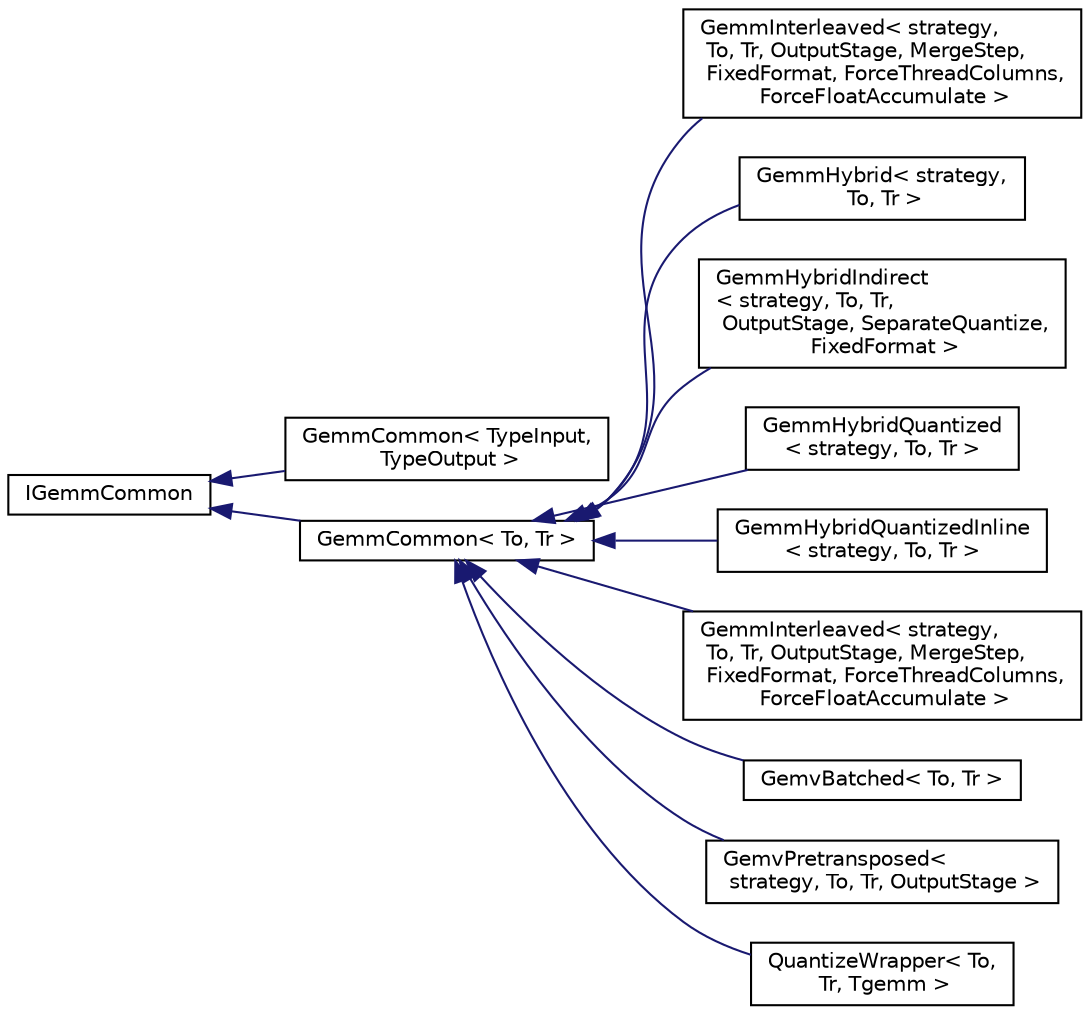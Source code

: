 digraph "Graphical Class Hierarchy"
{
 // LATEX_PDF_SIZE
  edge [fontname="Helvetica",fontsize="10",labelfontname="Helvetica",labelfontsize="10"];
  node [fontname="Helvetica",fontsize="10",shape=record];
  rankdir="LR";
  Node0 [label="IGemmCommon",height=0.2,width=0.4,color="black", fillcolor="white", style="filled",URL="$classarm__gemm_1_1_i_gemm_common.xhtml",tooltip=" "];
  Node0 -> Node1 [dir="back",color="midnightblue",fontsize="10",style="solid",fontname="Helvetica"];
  Node1 [label="GemmCommon\< TypeInput,\l TypeOutput \>",height=0.2,width=0.4,color="black", fillcolor="white", style="filled",URL="$classarm__gemm_1_1_gemm_common.xhtml",tooltip=" "];
  Node0 -> Node2 [dir="back",color="midnightblue",fontsize="10",style="solid",fontname="Helvetica"];
  Node2 [label="GemmCommon\< To, Tr \>",height=0.2,width=0.4,color="black", fillcolor="white", style="filled",URL="$classarm__gemm_1_1_gemm_common.xhtml",tooltip=" "];
  Node2 -> Node3 [dir="back",color="midnightblue",fontsize="10",style="solid",fontname="Helvetica"];
  Node3 [label="GemmInterleaved\< strategy,\l To, Tr, OutputStage, MergeStep,\l FixedFormat, ForceThreadColumns,\l ForceFloatAccumulate \>",height=0.2,width=0.4,color="black", fillcolor="white", style="filled",URL="$classarm__gemm_1_1_gemm_interleaved.xhtml",tooltip=" "];
  Node2 -> Node4 [dir="back",color="midnightblue",fontsize="10",style="solid",fontname="Helvetica"];
  Node4 [label="GemmHybrid\< strategy,\l To, Tr \>",height=0.2,width=0.4,color="black", fillcolor="white", style="filled",URL="$classarm__gemm_1_1_gemm_hybrid.xhtml",tooltip=" "];
  Node2 -> Node5 [dir="back",color="midnightblue",fontsize="10",style="solid",fontname="Helvetica"];
  Node5 [label="GemmHybridIndirect\l\< strategy, To, Tr,\l OutputStage, SeparateQuantize,\l FixedFormat \>",height=0.2,width=0.4,color="black", fillcolor="white", style="filled",URL="$classarm__gemm_1_1_gemm_hybrid_indirect.xhtml",tooltip=" "];
  Node2 -> Node6 [dir="back",color="midnightblue",fontsize="10",style="solid",fontname="Helvetica"];
  Node6 [label="GemmHybridQuantized\l\< strategy, To, Tr \>",height=0.2,width=0.4,color="black", fillcolor="white", style="filled",URL="$classarm__gemm_1_1_gemm_hybrid_quantized.xhtml",tooltip=" "];
  Node2 -> Node7 [dir="back",color="midnightblue",fontsize="10",style="solid",fontname="Helvetica"];
  Node7 [label="GemmHybridQuantizedInline\l\< strategy, To, Tr \>",height=0.2,width=0.4,color="black", fillcolor="white", style="filled",URL="$classarm__gemm_1_1_gemm_hybrid_quantized_inline.xhtml",tooltip=" "];
  Node2 -> Node8 [dir="back",color="midnightblue",fontsize="10",style="solid",fontname="Helvetica"];
  Node8 [label="GemmInterleaved\< strategy,\l To, Tr, OutputStage, MergeStep,\l FixedFormat, ForceThreadColumns,\l ForceFloatAccumulate \>",height=0.2,width=0.4,color="black", fillcolor="white", style="filled",URL="$classarm__gemm_1_1_gemm_interleaved.xhtml",tooltip=" "];
  Node2 -> Node9 [dir="back",color="midnightblue",fontsize="10",style="solid",fontname="Helvetica"];
  Node9 [label="GemvBatched\< To, Tr \>",height=0.2,width=0.4,color="black", fillcolor="white", style="filled",URL="$classarm__gemm_1_1_gemv_batched.xhtml",tooltip=" "];
  Node2 -> Node10 [dir="back",color="midnightblue",fontsize="10",style="solid",fontname="Helvetica"];
  Node10 [label="GemvPretransposed\<\l strategy, To, Tr, OutputStage \>",height=0.2,width=0.4,color="black", fillcolor="white", style="filled",URL="$classarm__gemm_1_1_gemv_pretransposed.xhtml",tooltip=" "];
  Node2 -> Node11 [dir="back",color="midnightblue",fontsize="10",style="solid",fontname="Helvetica"];
  Node11 [label="QuantizeWrapper\< To,\l Tr, Tgemm \>",height=0.2,width=0.4,color="black", fillcolor="white", style="filled",URL="$classarm__gemm_1_1_quantize_wrapper.xhtml",tooltip=" "];
}
